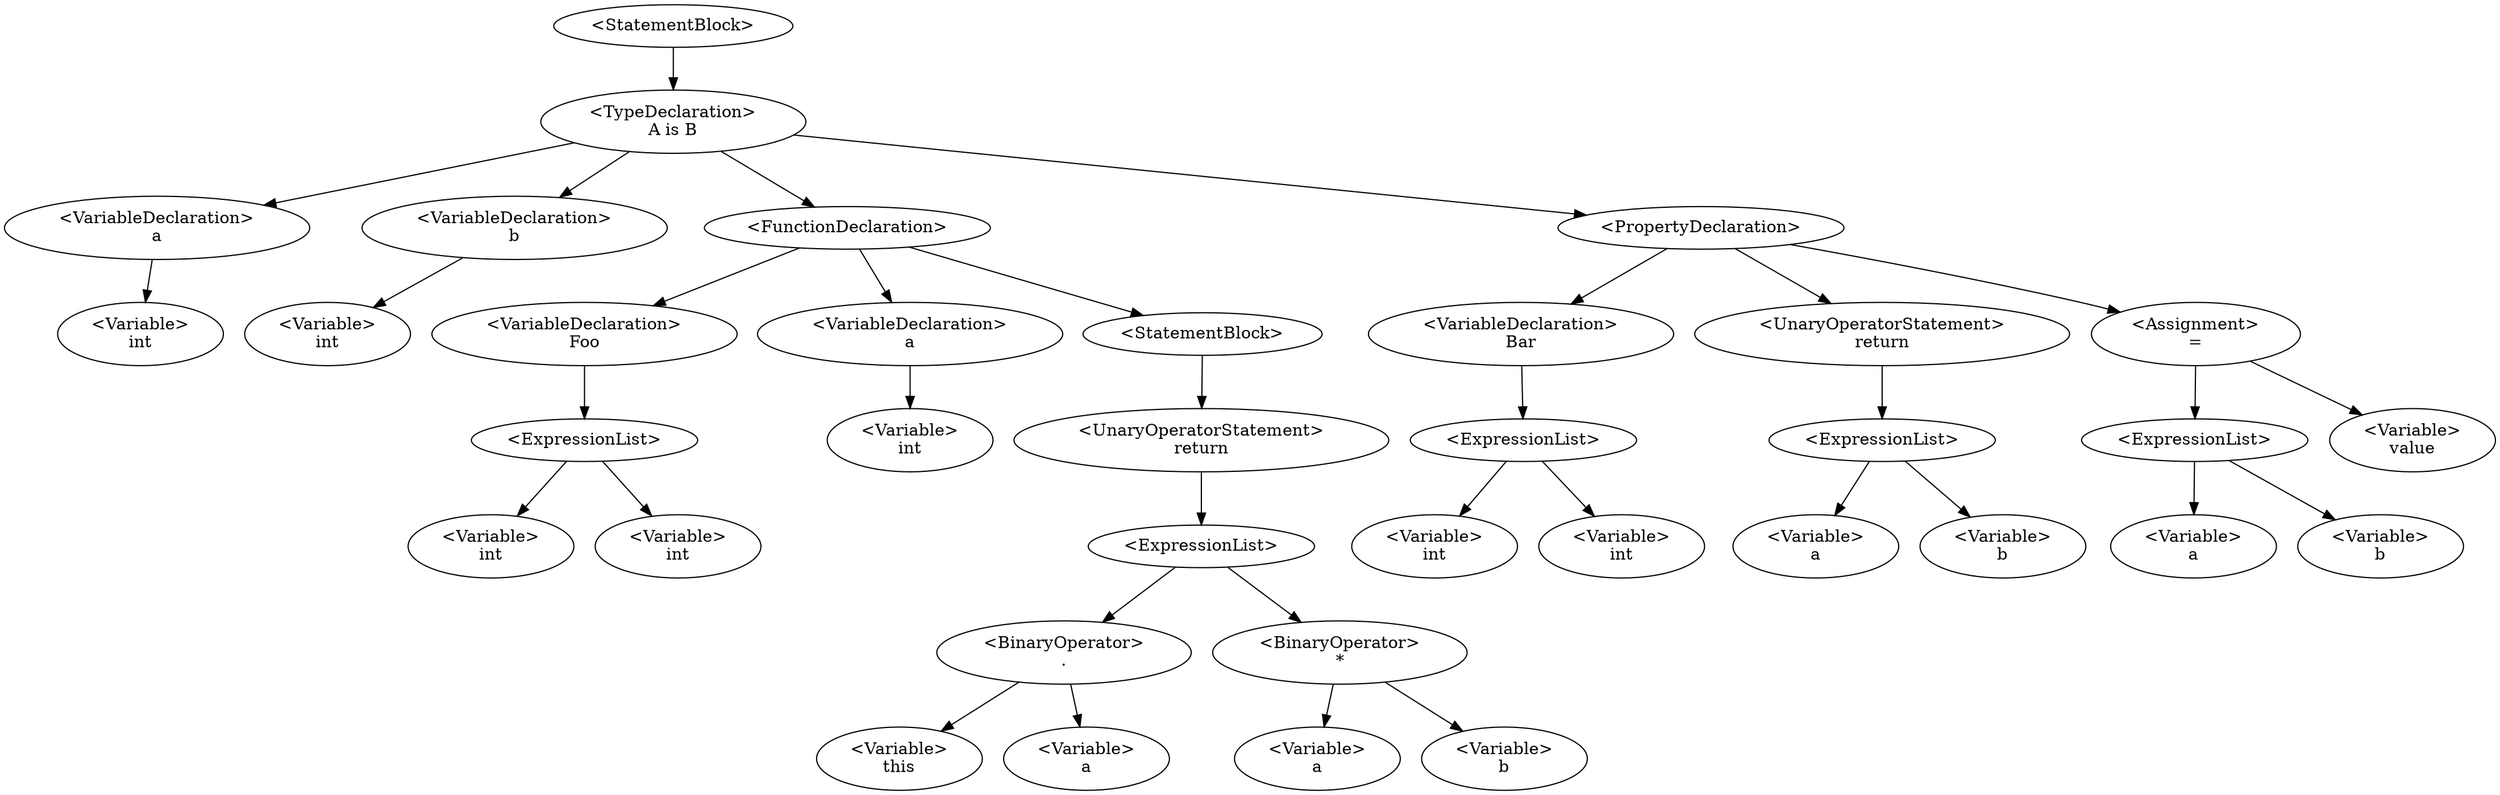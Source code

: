 digraph G {
0 [label="<StatementBlock>"];0->1;
1 [label="<TypeDeclaration>\nA is B"];1->3;1->5;1->10;1->26;
3 [label="<VariableDeclaration>\na"];3->2;
2 [label="<Variable>\nint"];
5 [label="<VariableDeclaration>\nb"];5->4;
4 [label="<Variable>\nint"];
10 [label="<FunctionDeclaration>\n"];10->9;10->12;10->21;
9 [label="<VariableDeclaration>\nFoo"];9->7;
7 [label="<ExpressionList>"];7->6;7->8;
6 [label="<Variable>\nint"];
8 [label="<Variable>\nint"];
12 [label="<VariableDeclaration>\na"];12->11;
11 [label="<Variable>\nint"];
21 [label="<StatementBlock>"];21->13;
13 [label="<UnaryOperatorStatement>\nreturn"];13->17;
17 [label="<ExpressionList>"];17->15;17->19;
15 [label="<BinaryOperator>\n."];15->14;15->16;
14 [label="<Variable>\nthis"];
16 [label="<Variable>\na"];
19 [label="<BinaryOperator>\n*"];19->18;19->20;
18 [label="<Variable>\na"];
20 [label="<Variable>\nb"];
26 [label="<PropertyDeclaration>"];26->25;26->27;26->34;
25 [label="<VariableDeclaration>\nBar"];25->23;
23 [label="<ExpressionList>"];23->22;23->24;
22 [label="<Variable>\nint"];
24 [label="<Variable>\nint"];
27 [label="<UnaryOperatorStatement>\nreturn"];27->29;
29 [label="<ExpressionList>"];29->28;29->30;
28 [label="<Variable>\na"];
30 [label="<Variable>\nb"];
34 [label="<Assignment>\n="];34->32;34->35;
32 [label="<ExpressionList>"];32->31;32->33;
31 [label="<Variable>\na"];
33 [label="<Variable>\nb"];
35 [label="<Variable>\nvalue"];
}
